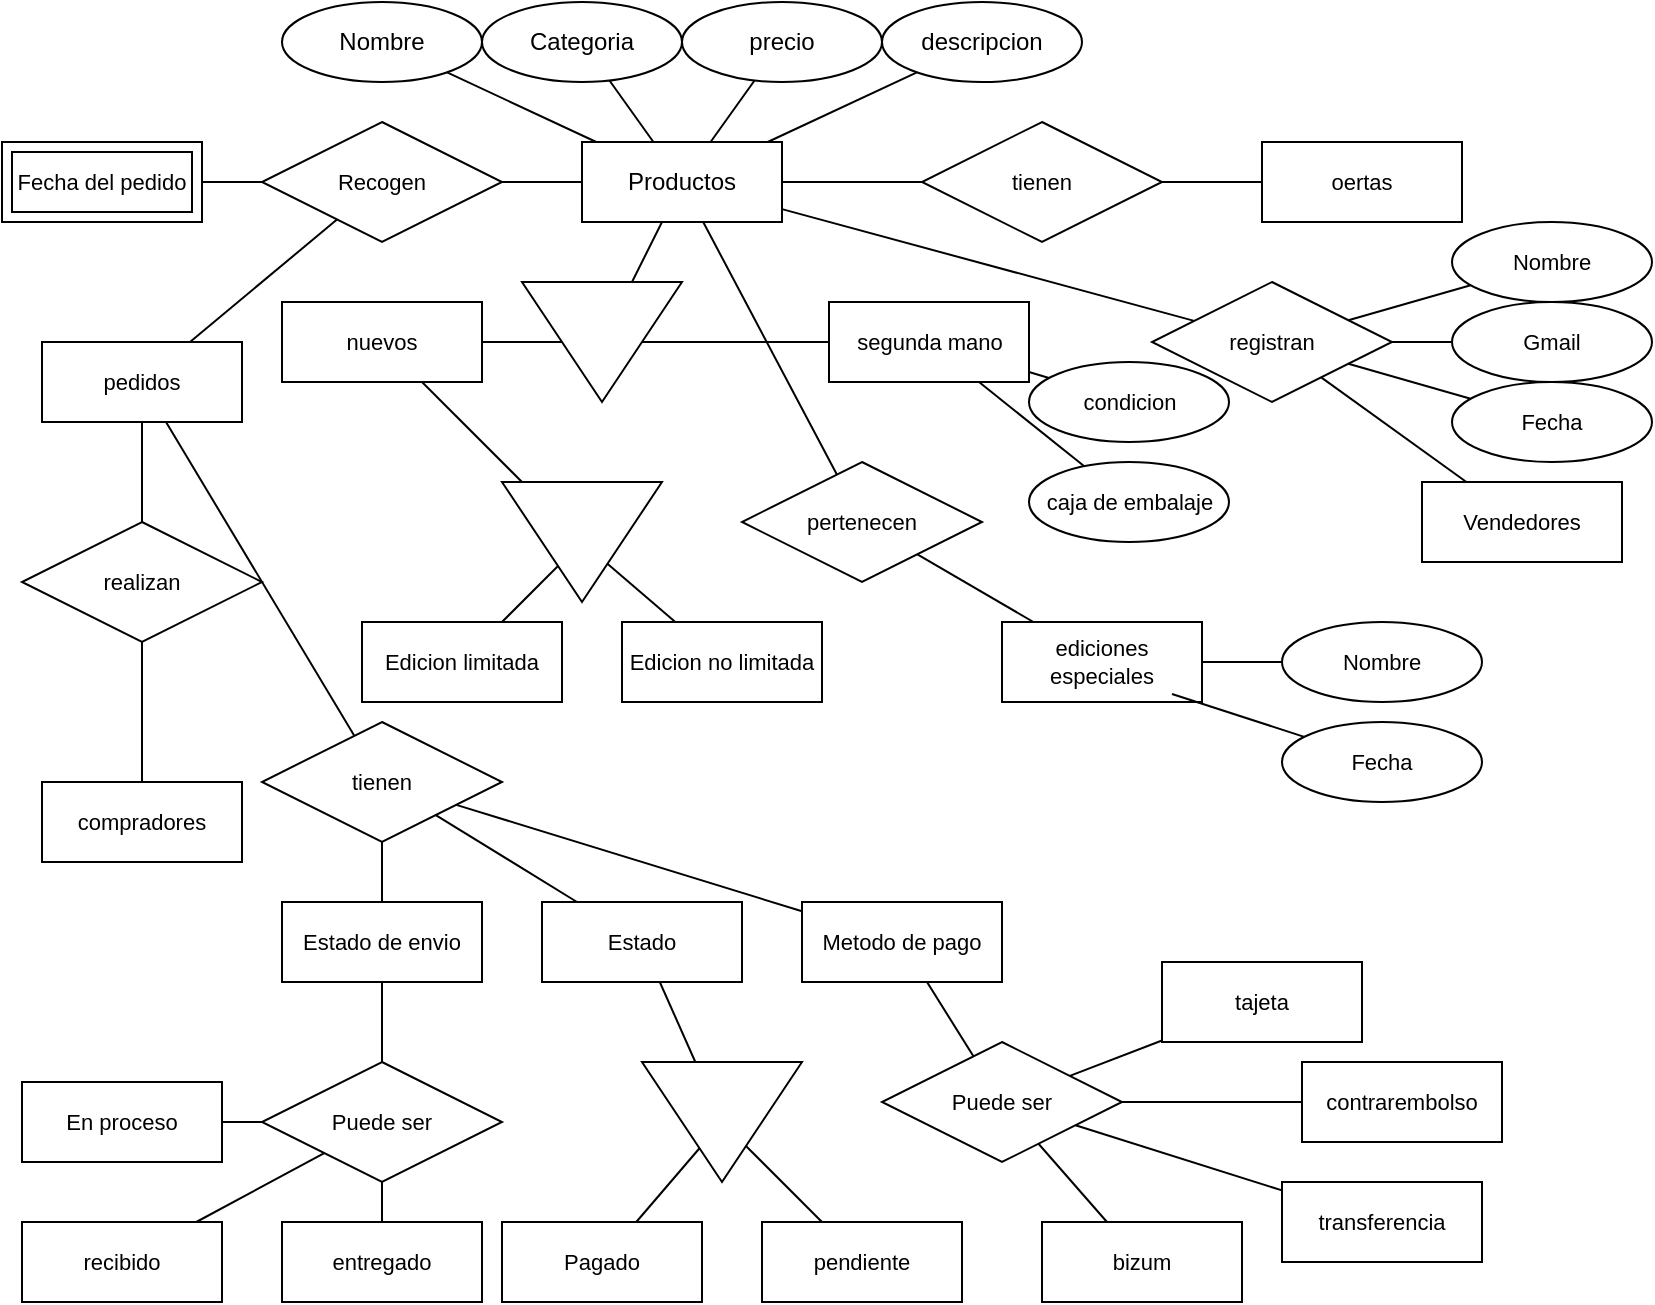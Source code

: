 <mxfile version="24.7.17">
  <diagram name="Página-1" id="aHx3eny9ZRX5y_nfuczh">
    <mxGraphModel grid="1" page="1" gridSize="10" guides="1" tooltips="1" connect="1" arrows="1" fold="1" pageScale="1" pageWidth="827" pageHeight="1169" math="0" shadow="0">
      <root>
        <mxCell id="0" />
        <mxCell id="1" parent="0" />
        <mxCell id="fB0WcjuLbK9bO_Y00MLs-1" style="rounded=0;orthogonalLoop=1;jettySize=auto;html=1;endArrow=none;endFill=0;" edge="1" parent="1" source="fB0WcjuLbK9bO_Y00MLs-6" target="fB0WcjuLbK9bO_Y00MLs-10">
          <mxGeometry relative="1" as="geometry" />
        </mxCell>
        <mxCell id="fB0WcjuLbK9bO_Y00MLs-2" style="rounded=0;orthogonalLoop=1;jettySize=auto;html=1;endArrow=none;endFill=0;" edge="1" parent="1" source="fB0WcjuLbK9bO_Y00MLs-6" target="fB0WcjuLbK9bO_Y00MLs-7">
          <mxGeometry relative="1" as="geometry" />
        </mxCell>
        <mxCell id="fB0WcjuLbK9bO_Y00MLs-3" style="edgeStyle=none;shape=connector;rounded=0;orthogonalLoop=1;jettySize=auto;html=1;strokeColor=default;align=center;verticalAlign=middle;fontFamily=Helvetica;fontSize=11;fontColor=default;labelBackgroundColor=default;endArrow=none;endFill=0;" edge="1" parent="1" source="fB0WcjuLbK9bO_Y00MLs-6" target="fB0WcjuLbK9bO_Y00MLs-8">
          <mxGeometry relative="1" as="geometry" />
        </mxCell>
        <mxCell id="fB0WcjuLbK9bO_Y00MLs-4" style="edgeStyle=none;shape=connector;rounded=0;orthogonalLoop=1;jettySize=auto;html=1;strokeColor=default;align=center;verticalAlign=middle;fontFamily=Helvetica;fontSize=11;fontColor=default;labelBackgroundColor=default;endArrow=none;endFill=0;" edge="1" parent="1" source="fB0WcjuLbK9bO_Y00MLs-6" target="fB0WcjuLbK9bO_Y00MLs-9">
          <mxGeometry relative="1" as="geometry" />
        </mxCell>
        <mxCell id="fB0WcjuLbK9bO_Y00MLs-5" style="edgeStyle=none;shape=connector;rounded=0;orthogonalLoop=1;jettySize=auto;html=1;strokeColor=default;align=center;verticalAlign=middle;fontFamily=Helvetica;fontSize=11;fontColor=default;labelBackgroundColor=default;endArrow=none;endFill=0;" edge="1" parent="1" source="fB0WcjuLbK9bO_Y00MLs-6" target="fB0WcjuLbK9bO_Y00MLs-84">
          <mxGeometry relative="1" as="geometry" />
        </mxCell>
        <mxCell id="fB0WcjuLbK9bO_Y00MLs-6" value="Productos" style="whiteSpace=wrap;html=1;align=center;" vertex="1" parent="1">
          <mxGeometry x="290" y="310" width="100" height="40" as="geometry" />
        </mxCell>
        <mxCell id="fB0WcjuLbK9bO_Y00MLs-7" value="Categoria" style="ellipse;whiteSpace=wrap;html=1;align=center;" vertex="1" parent="1">
          <mxGeometry x="240" y="240" width="100" height="40" as="geometry" />
        </mxCell>
        <mxCell id="fB0WcjuLbK9bO_Y00MLs-8" value="precio" style="ellipse;whiteSpace=wrap;html=1;align=center;" vertex="1" parent="1">
          <mxGeometry x="340" y="240" width="100" height="40" as="geometry" />
        </mxCell>
        <mxCell id="fB0WcjuLbK9bO_Y00MLs-9" value="descripcion" style="ellipse;whiteSpace=wrap;html=1;align=center;" vertex="1" parent="1">
          <mxGeometry x="440" y="240" width="100" height="40" as="geometry" />
        </mxCell>
        <mxCell id="fB0WcjuLbK9bO_Y00MLs-10" value="Nombre" style="ellipse;whiteSpace=wrap;html=1;align=center;" vertex="1" parent="1">
          <mxGeometry x="140" y="240" width="100" height="40" as="geometry" />
        </mxCell>
        <mxCell id="fB0WcjuLbK9bO_Y00MLs-11" style="edgeStyle=none;shape=connector;rounded=0;orthogonalLoop=1;jettySize=auto;html=1;strokeColor=default;align=center;verticalAlign=middle;fontFamily=Helvetica;fontSize=11;fontColor=default;labelBackgroundColor=default;endArrow=none;endFill=0;" edge="1" parent="1" source="fB0WcjuLbK9bO_Y00MLs-12" target="fB0WcjuLbK9bO_Y00MLs-6">
          <mxGeometry relative="1" as="geometry" />
        </mxCell>
        <mxCell id="fB0WcjuLbK9bO_Y00MLs-12" value="registran" style="shape=rhombus;perimeter=rhombusPerimeter;whiteSpace=wrap;html=1;align=center;fontFamily=Helvetica;fontSize=11;fontColor=default;labelBackgroundColor=default;" vertex="1" parent="1">
          <mxGeometry x="575" y="380" width="120" height="60" as="geometry" />
        </mxCell>
        <mxCell id="fB0WcjuLbK9bO_Y00MLs-13" style="edgeStyle=none;shape=connector;rounded=0;orthogonalLoop=1;jettySize=auto;html=1;strokeColor=default;align=center;verticalAlign=middle;fontFamily=Helvetica;fontSize=11;fontColor=default;labelBackgroundColor=default;endArrow=none;endFill=0;" edge="1" parent="1" source="fB0WcjuLbK9bO_Y00MLs-14" target="fB0WcjuLbK9bO_Y00MLs-12">
          <mxGeometry relative="1" as="geometry" />
        </mxCell>
        <mxCell id="fB0WcjuLbK9bO_Y00MLs-14" value="Vendedores" style="whiteSpace=wrap;html=1;align=center;fontFamily=Helvetica;fontSize=11;fontColor=default;labelBackgroundColor=default;" vertex="1" parent="1">
          <mxGeometry x="710" y="480" width="100" height="40" as="geometry" />
        </mxCell>
        <mxCell id="fB0WcjuLbK9bO_Y00MLs-15" style="edgeStyle=none;shape=connector;rounded=0;orthogonalLoop=1;jettySize=auto;html=1;strokeColor=default;align=center;verticalAlign=middle;fontFamily=Helvetica;fontSize=11;fontColor=default;labelBackgroundColor=default;endArrow=none;endFill=0;" edge="1" parent="1" source="fB0WcjuLbK9bO_Y00MLs-16" target="fB0WcjuLbK9bO_Y00MLs-12">
          <mxGeometry relative="1" as="geometry" />
        </mxCell>
        <mxCell id="fB0WcjuLbK9bO_Y00MLs-16" value="Nombre" style="ellipse;whiteSpace=wrap;html=1;align=center;fontFamily=Helvetica;fontSize=11;fontColor=default;labelBackgroundColor=default;" vertex="1" parent="1">
          <mxGeometry x="725" y="350" width="100" height="40" as="geometry" />
        </mxCell>
        <mxCell id="fB0WcjuLbK9bO_Y00MLs-17" style="edgeStyle=none;shape=connector;rounded=0;orthogonalLoop=1;jettySize=auto;html=1;strokeColor=default;align=center;verticalAlign=middle;fontFamily=Helvetica;fontSize=11;fontColor=default;labelBackgroundColor=default;endArrow=none;endFill=0;" edge="1" parent="1" source="fB0WcjuLbK9bO_Y00MLs-18" target="fB0WcjuLbK9bO_Y00MLs-12">
          <mxGeometry relative="1" as="geometry" />
        </mxCell>
        <mxCell id="fB0WcjuLbK9bO_Y00MLs-18" value="Gmail" style="ellipse;whiteSpace=wrap;html=1;align=center;fontFamily=Helvetica;fontSize=11;fontColor=default;labelBackgroundColor=default;" vertex="1" parent="1">
          <mxGeometry x="725" y="390" width="100" height="40" as="geometry" />
        </mxCell>
        <mxCell id="fB0WcjuLbK9bO_Y00MLs-19" style="edgeStyle=none;shape=connector;rounded=0;orthogonalLoop=1;jettySize=auto;html=1;strokeColor=default;align=center;verticalAlign=middle;fontFamily=Helvetica;fontSize=11;fontColor=default;labelBackgroundColor=default;endArrow=none;endFill=0;" edge="1" parent="1" source="fB0WcjuLbK9bO_Y00MLs-20" target="fB0WcjuLbK9bO_Y00MLs-12">
          <mxGeometry relative="1" as="geometry" />
        </mxCell>
        <mxCell id="fB0WcjuLbK9bO_Y00MLs-20" value="Fecha" style="ellipse;whiteSpace=wrap;html=1;align=center;fontFamily=Helvetica;fontSize=11;fontColor=default;labelBackgroundColor=default;" vertex="1" parent="1">
          <mxGeometry x="725" y="430" width="100" height="40" as="geometry" />
        </mxCell>
        <mxCell id="fB0WcjuLbK9bO_Y00MLs-21" style="edgeStyle=none;shape=connector;rounded=0;orthogonalLoop=1;jettySize=auto;html=1;strokeColor=default;align=center;verticalAlign=middle;fontFamily=Helvetica;fontSize=11;fontColor=default;labelBackgroundColor=default;endArrow=none;endFill=0;" edge="1" parent="1" source="fB0WcjuLbK9bO_Y00MLs-22" target="fB0WcjuLbK9bO_Y00MLs-27">
          <mxGeometry relative="1" as="geometry" />
        </mxCell>
        <mxCell id="fB0WcjuLbK9bO_Y00MLs-22" value="realizan" style="shape=rhombus;perimeter=rhombusPerimeter;whiteSpace=wrap;html=1;align=center;fontFamily=Helvetica;fontSize=11;fontColor=default;labelBackgroundColor=default;" vertex="1" parent="1">
          <mxGeometry x="10" y="500" width="120" height="60" as="geometry" />
        </mxCell>
        <mxCell id="fB0WcjuLbK9bO_Y00MLs-23" style="edgeStyle=none;shape=connector;rounded=0;orthogonalLoop=1;jettySize=auto;html=1;strokeColor=default;align=center;verticalAlign=middle;fontFamily=Helvetica;fontSize=11;fontColor=default;labelBackgroundColor=default;endArrow=none;endFill=0;" edge="1" parent="1" source="fB0WcjuLbK9bO_Y00MLs-24" target="fB0WcjuLbK9bO_Y00MLs-22">
          <mxGeometry relative="1" as="geometry" />
        </mxCell>
        <mxCell id="fB0WcjuLbK9bO_Y00MLs-24" value="compradores" style="whiteSpace=wrap;html=1;align=center;fontFamily=Helvetica;fontSize=11;fontColor=default;labelBackgroundColor=default;" vertex="1" parent="1">
          <mxGeometry x="20" y="630" width="100" height="40" as="geometry" />
        </mxCell>
        <mxCell id="fB0WcjuLbK9bO_Y00MLs-25" style="edgeStyle=none;shape=connector;rounded=0;orthogonalLoop=1;jettySize=auto;html=1;strokeColor=default;align=center;verticalAlign=middle;fontFamily=Helvetica;fontSize=11;fontColor=default;labelBackgroundColor=default;endArrow=none;endFill=0;" edge="1" parent="1" source="fB0WcjuLbK9bO_Y00MLs-27" target="fB0WcjuLbK9bO_Y00MLs-30">
          <mxGeometry relative="1" as="geometry" />
        </mxCell>
        <mxCell id="fB0WcjuLbK9bO_Y00MLs-26" style="edgeStyle=none;shape=connector;rounded=0;orthogonalLoop=1;jettySize=auto;html=1;strokeColor=default;align=center;verticalAlign=middle;fontFamily=Helvetica;fontSize=11;fontColor=default;labelBackgroundColor=default;endArrow=none;endFill=0;" edge="1" parent="1" source="fB0WcjuLbK9bO_Y00MLs-27" target="fB0WcjuLbK9bO_Y00MLs-32">
          <mxGeometry relative="1" as="geometry" />
        </mxCell>
        <mxCell id="fB0WcjuLbK9bO_Y00MLs-27" value="pedidos" style="whiteSpace=wrap;html=1;align=center;fontFamily=Helvetica;fontSize=11;fontColor=default;labelBackgroundColor=default;" vertex="1" parent="1">
          <mxGeometry x="20" y="410" width="100" height="40" as="geometry" />
        </mxCell>
        <mxCell id="fB0WcjuLbK9bO_Y00MLs-28" style="edgeStyle=none;shape=connector;rounded=0;orthogonalLoop=1;jettySize=auto;html=1;strokeColor=default;align=center;verticalAlign=middle;fontFamily=Helvetica;fontSize=11;fontColor=default;labelBackgroundColor=default;endArrow=none;endFill=0;" edge="1" parent="1" source="fB0WcjuLbK9bO_Y00MLs-30" target="fB0WcjuLbK9bO_Y00MLs-6">
          <mxGeometry relative="1" as="geometry" />
        </mxCell>
        <mxCell id="fB0WcjuLbK9bO_Y00MLs-29" style="edgeStyle=none;shape=connector;rounded=0;orthogonalLoop=1;jettySize=auto;html=1;strokeColor=default;align=center;verticalAlign=middle;fontFamily=Helvetica;fontSize=11;fontColor=default;labelBackgroundColor=default;endArrow=none;endFill=0;" edge="1" parent="1" source="fB0WcjuLbK9bO_Y00MLs-30" target="fB0WcjuLbK9bO_Y00MLs-31">
          <mxGeometry relative="1" as="geometry" />
        </mxCell>
        <mxCell id="fB0WcjuLbK9bO_Y00MLs-30" value="Recogen" style="shape=rhombus;perimeter=rhombusPerimeter;whiteSpace=wrap;html=1;align=center;fontFamily=Helvetica;fontSize=11;fontColor=default;labelBackgroundColor=default;" vertex="1" parent="1">
          <mxGeometry x="130" y="300" width="120" height="60" as="geometry" />
        </mxCell>
        <mxCell id="fB0WcjuLbK9bO_Y00MLs-31" value="Fecha del pedido" style="shape=ext;margin=3;double=1;whiteSpace=wrap;html=1;align=center;fontFamily=Helvetica;fontSize=11;fontColor=default;labelBackgroundColor=default;" vertex="1" parent="1">
          <mxGeometry y="310" width="100" height="40" as="geometry" />
        </mxCell>
        <mxCell id="fB0WcjuLbK9bO_Y00MLs-32" value="tienen" style="shape=rhombus;perimeter=rhombusPerimeter;whiteSpace=wrap;html=1;align=center;fontFamily=Helvetica;fontSize=11;fontColor=default;labelBackgroundColor=default;" vertex="1" parent="1">
          <mxGeometry x="130" y="600" width="120" height="60" as="geometry" />
        </mxCell>
        <mxCell id="fB0WcjuLbK9bO_Y00MLs-33" style="edgeStyle=none;shape=connector;rounded=0;orthogonalLoop=1;jettySize=auto;html=1;strokeColor=default;align=center;verticalAlign=middle;fontFamily=Helvetica;fontSize=11;fontColor=default;labelBackgroundColor=default;endArrow=none;endFill=0;" edge="1" parent="1" source="fB0WcjuLbK9bO_Y00MLs-34" target="fB0WcjuLbK9bO_Y00MLs-32">
          <mxGeometry relative="1" as="geometry" />
        </mxCell>
        <mxCell id="fB0WcjuLbK9bO_Y00MLs-34" value="Estado de envio" style="whiteSpace=wrap;html=1;align=center;fontFamily=Helvetica;fontSize=11;fontColor=default;labelBackgroundColor=default;" vertex="1" parent="1">
          <mxGeometry x="140" y="690" width="100" height="40" as="geometry" />
        </mxCell>
        <mxCell id="fB0WcjuLbK9bO_Y00MLs-35" style="edgeStyle=none;shape=connector;rounded=0;orthogonalLoop=1;jettySize=auto;html=1;strokeColor=default;align=center;verticalAlign=middle;fontFamily=Helvetica;fontSize=11;fontColor=default;labelBackgroundColor=default;endArrow=none;endFill=0;" edge="1" parent="1" source="fB0WcjuLbK9bO_Y00MLs-36" target="fB0WcjuLbK9bO_Y00MLs-32">
          <mxGeometry relative="1" as="geometry" />
        </mxCell>
        <mxCell id="fB0WcjuLbK9bO_Y00MLs-36" value="Estado" style="whiteSpace=wrap;html=1;align=center;fontFamily=Helvetica;fontSize=11;fontColor=default;labelBackgroundColor=default;" vertex="1" parent="1">
          <mxGeometry x="270" y="690" width="100" height="40" as="geometry" />
        </mxCell>
        <mxCell id="fB0WcjuLbK9bO_Y00MLs-37" style="edgeStyle=none;shape=connector;rounded=0;orthogonalLoop=1;jettySize=auto;html=1;strokeColor=default;align=center;verticalAlign=middle;fontFamily=Helvetica;fontSize=11;fontColor=default;labelBackgroundColor=default;endArrow=none;endFill=0;" edge="1" parent="1" source="fB0WcjuLbK9bO_Y00MLs-38" target="fB0WcjuLbK9bO_Y00MLs-32">
          <mxGeometry relative="1" as="geometry" />
        </mxCell>
        <mxCell id="fB0WcjuLbK9bO_Y00MLs-38" value="Metodo de pago" style="whiteSpace=wrap;html=1;align=center;fontFamily=Helvetica;fontSize=11;fontColor=default;labelBackgroundColor=default;" vertex="1" parent="1">
          <mxGeometry x="400" y="690" width="100" height="40" as="geometry" />
        </mxCell>
        <mxCell id="fB0WcjuLbK9bO_Y00MLs-39" style="edgeStyle=none;shape=connector;rounded=0;orthogonalLoop=1;jettySize=auto;html=1;strokeColor=default;align=center;verticalAlign=middle;fontFamily=Helvetica;fontSize=11;fontColor=default;labelBackgroundColor=default;endArrow=none;endFill=0;" edge="1" parent="1" source="fB0WcjuLbK9bO_Y00MLs-42" target="fB0WcjuLbK9bO_Y00MLs-34">
          <mxGeometry relative="1" as="geometry" />
        </mxCell>
        <mxCell id="fB0WcjuLbK9bO_Y00MLs-40" style="edgeStyle=none;shape=connector;rounded=0;orthogonalLoop=1;jettySize=auto;html=1;strokeColor=default;align=center;verticalAlign=middle;fontFamily=Helvetica;fontSize=11;fontColor=default;labelBackgroundColor=default;endArrow=none;endFill=0;" edge="1" parent="1" source="fB0WcjuLbK9bO_Y00MLs-42" target="fB0WcjuLbK9bO_Y00MLs-45">
          <mxGeometry relative="1" as="geometry" />
        </mxCell>
        <mxCell id="fB0WcjuLbK9bO_Y00MLs-41" style="edgeStyle=none;shape=connector;rounded=0;orthogonalLoop=1;jettySize=auto;html=1;strokeColor=default;align=center;verticalAlign=middle;fontFamily=Helvetica;fontSize=11;fontColor=default;labelBackgroundColor=default;endArrow=none;endFill=0;" edge="1" parent="1" source="fB0WcjuLbK9bO_Y00MLs-42" target="fB0WcjuLbK9bO_Y00MLs-46">
          <mxGeometry relative="1" as="geometry" />
        </mxCell>
        <mxCell id="fB0WcjuLbK9bO_Y00MLs-42" value="Puede ser" style="shape=rhombus;perimeter=rhombusPerimeter;whiteSpace=wrap;html=1;align=center;fontFamily=Helvetica;fontSize=11;fontColor=default;labelBackgroundColor=default;" vertex="1" parent="1">
          <mxGeometry x="130" y="770" width="120" height="60" as="geometry" />
        </mxCell>
        <mxCell id="fB0WcjuLbK9bO_Y00MLs-43" style="edgeStyle=none;shape=connector;rounded=0;orthogonalLoop=1;jettySize=auto;html=1;strokeColor=default;align=center;verticalAlign=middle;fontFamily=Helvetica;fontSize=11;fontColor=default;labelBackgroundColor=default;endArrow=none;endFill=0;" edge="1" parent="1" source="fB0WcjuLbK9bO_Y00MLs-44" target="fB0WcjuLbK9bO_Y00MLs-42">
          <mxGeometry relative="1" as="geometry" />
        </mxCell>
        <mxCell id="fB0WcjuLbK9bO_Y00MLs-44" value="En proceso" style="whiteSpace=wrap;html=1;align=center;fontFamily=Helvetica;fontSize=11;fontColor=default;labelBackgroundColor=default;" vertex="1" parent="1">
          <mxGeometry x="10" y="780" width="100" height="40" as="geometry" />
        </mxCell>
        <mxCell id="fB0WcjuLbK9bO_Y00MLs-45" value="entregado" style="whiteSpace=wrap;html=1;align=center;fontFamily=Helvetica;fontSize=11;fontColor=default;labelBackgroundColor=default;" vertex="1" parent="1">
          <mxGeometry x="140" y="850" width="100" height="40" as="geometry" />
        </mxCell>
        <mxCell id="fB0WcjuLbK9bO_Y00MLs-46" value="recibido" style="whiteSpace=wrap;html=1;align=center;fontFamily=Helvetica;fontSize=11;fontColor=default;labelBackgroundColor=default;" vertex="1" parent="1">
          <mxGeometry x="10" y="850" width="100" height="40" as="geometry" />
        </mxCell>
        <mxCell id="fB0WcjuLbK9bO_Y00MLs-47" style="edgeStyle=none;shape=connector;rounded=0;orthogonalLoop=1;jettySize=auto;html=1;strokeColor=default;align=center;verticalAlign=middle;fontFamily=Helvetica;fontSize=11;fontColor=default;labelBackgroundColor=default;endArrow=none;endFill=0;" edge="1" parent="1" source="fB0WcjuLbK9bO_Y00MLs-48" target="fB0WcjuLbK9bO_Y00MLs-36">
          <mxGeometry relative="1" as="geometry" />
        </mxCell>
        <mxCell id="fB0WcjuLbK9bO_Y00MLs-48" value="" style="triangle;whiteSpace=wrap;html=1;fontFamily=Helvetica;fontSize=11;fontColor=default;labelBackgroundColor=default;rotation=90;" vertex="1" parent="1">
          <mxGeometry x="330" y="760" width="60" height="80" as="geometry" />
        </mxCell>
        <mxCell id="fB0WcjuLbK9bO_Y00MLs-49" style="edgeStyle=none;shape=connector;rounded=0;orthogonalLoop=1;jettySize=auto;html=1;strokeColor=default;align=center;verticalAlign=middle;fontFamily=Helvetica;fontSize=11;fontColor=default;labelBackgroundColor=default;endArrow=none;endFill=0;" edge="1" parent="1" source="fB0WcjuLbK9bO_Y00MLs-50" target="fB0WcjuLbK9bO_Y00MLs-48">
          <mxGeometry relative="1" as="geometry" />
        </mxCell>
        <mxCell id="fB0WcjuLbK9bO_Y00MLs-50" value="pendiente" style="whiteSpace=wrap;html=1;align=center;fontFamily=Helvetica;fontSize=11;fontColor=default;labelBackgroundColor=default;" vertex="1" parent="1">
          <mxGeometry x="380" y="850" width="100" height="40" as="geometry" />
        </mxCell>
        <mxCell id="fB0WcjuLbK9bO_Y00MLs-51" style="edgeStyle=none;shape=connector;rounded=0;orthogonalLoop=1;jettySize=auto;html=1;strokeColor=default;align=center;verticalAlign=middle;fontFamily=Helvetica;fontSize=11;fontColor=default;labelBackgroundColor=default;endArrow=none;endFill=0;" edge="1" parent="1" source="fB0WcjuLbK9bO_Y00MLs-52" target="fB0WcjuLbK9bO_Y00MLs-48">
          <mxGeometry relative="1" as="geometry" />
        </mxCell>
        <mxCell id="fB0WcjuLbK9bO_Y00MLs-52" value="Pagado" style="whiteSpace=wrap;html=1;align=center;fontFamily=Helvetica;fontSize=11;fontColor=default;labelBackgroundColor=default;" vertex="1" parent="1">
          <mxGeometry x="250" y="850" width="100" height="40" as="geometry" />
        </mxCell>
        <mxCell id="fB0WcjuLbK9bO_Y00MLs-53" style="edgeStyle=none;shape=connector;rounded=0;orthogonalLoop=1;jettySize=auto;html=1;strokeColor=default;align=center;verticalAlign=middle;fontFamily=Helvetica;fontSize=11;fontColor=default;labelBackgroundColor=default;endArrow=none;endFill=0;" edge="1" parent="1" source="fB0WcjuLbK9bO_Y00MLs-56" target="fB0WcjuLbK9bO_Y00MLs-59">
          <mxGeometry relative="1" as="geometry" />
        </mxCell>
        <mxCell id="fB0WcjuLbK9bO_Y00MLs-54" style="edgeStyle=none;shape=connector;rounded=0;orthogonalLoop=1;jettySize=auto;html=1;strokeColor=default;align=center;verticalAlign=middle;fontFamily=Helvetica;fontSize=11;fontColor=default;labelBackgroundColor=default;endArrow=none;endFill=0;" edge="1" parent="1" source="fB0WcjuLbK9bO_Y00MLs-56" target="fB0WcjuLbK9bO_Y00MLs-60">
          <mxGeometry relative="1" as="geometry" />
        </mxCell>
        <mxCell id="fB0WcjuLbK9bO_Y00MLs-55" style="edgeStyle=none;shape=connector;rounded=0;orthogonalLoop=1;jettySize=auto;html=1;strokeColor=default;align=center;verticalAlign=middle;fontFamily=Helvetica;fontSize=11;fontColor=default;labelBackgroundColor=default;endArrow=none;endFill=0;" edge="1" parent="1" source="fB0WcjuLbK9bO_Y00MLs-56" target="fB0WcjuLbK9bO_Y00MLs-38">
          <mxGeometry relative="1" as="geometry" />
        </mxCell>
        <mxCell id="fB0WcjuLbK9bO_Y00MLs-56" value="Puede ser" style="shape=rhombus;perimeter=rhombusPerimeter;whiteSpace=wrap;html=1;align=center;fontFamily=Helvetica;fontSize=11;fontColor=default;labelBackgroundColor=default;" vertex="1" parent="1">
          <mxGeometry x="440" y="760" width="120" height="60" as="geometry" />
        </mxCell>
        <mxCell id="fB0WcjuLbK9bO_Y00MLs-57" style="edgeStyle=none;shape=connector;rounded=0;orthogonalLoop=1;jettySize=auto;html=1;strokeColor=default;align=center;verticalAlign=middle;fontFamily=Helvetica;fontSize=11;fontColor=default;labelBackgroundColor=default;endArrow=none;endFill=0;" edge="1" parent="1" source="fB0WcjuLbK9bO_Y00MLs-58" target="fB0WcjuLbK9bO_Y00MLs-56">
          <mxGeometry relative="1" as="geometry" />
        </mxCell>
        <mxCell id="fB0WcjuLbK9bO_Y00MLs-58" value="contrarembolso" style="whiteSpace=wrap;html=1;align=center;fontFamily=Helvetica;fontSize=11;fontColor=default;labelBackgroundColor=default;" vertex="1" parent="1">
          <mxGeometry x="650" y="770" width="100" height="40" as="geometry" />
        </mxCell>
        <mxCell id="fB0WcjuLbK9bO_Y00MLs-59" value="transferencia" style="whiteSpace=wrap;html=1;align=center;fontFamily=Helvetica;fontSize=11;fontColor=default;labelBackgroundColor=default;" vertex="1" parent="1">
          <mxGeometry x="640" y="830" width="100" height="40" as="geometry" />
        </mxCell>
        <mxCell id="fB0WcjuLbK9bO_Y00MLs-60" value="bizum" style="whiteSpace=wrap;html=1;align=center;fontFamily=Helvetica;fontSize=11;fontColor=default;labelBackgroundColor=default;" vertex="1" parent="1">
          <mxGeometry x="520" y="850" width="100" height="40" as="geometry" />
        </mxCell>
        <mxCell id="fB0WcjuLbK9bO_Y00MLs-61" style="edgeStyle=none;shape=connector;rounded=0;orthogonalLoop=1;jettySize=auto;html=1;strokeColor=default;align=center;verticalAlign=middle;fontFamily=Helvetica;fontSize=11;fontColor=default;labelBackgroundColor=default;endArrow=none;endFill=0;" edge="1" parent="1" source="fB0WcjuLbK9bO_Y00MLs-62" target="fB0WcjuLbK9bO_Y00MLs-56">
          <mxGeometry relative="1" as="geometry" />
        </mxCell>
        <mxCell id="fB0WcjuLbK9bO_Y00MLs-62" value="tajeta" style="whiteSpace=wrap;html=1;align=center;fontFamily=Helvetica;fontSize=11;fontColor=default;labelBackgroundColor=default;" vertex="1" parent="1">
          <mxGeometry x="580" y="720" width="100" height="40" as="geometry" />
        </mxCell>
        <mxCell id="fB0WcjuLbK9bO_Y00MLs-63" style="edgeStyle=none;shape=connector;rounded=0;orthogonalLoop=1;jettySize=auto;html=1;strokeColor=default;align=center;verticalAlign=middle;fontFamily=Helvetica;fontSize=11;fontColor=default;labelBackgroundColor=default;endArrow=none;endFill=0;" edge="1" parent="1" source="fB0WcjuLbK9bO_Y00MLs-64" target="fB0WcjuLbK9bO_Y00MLs-6">
          <mxGeometry relative="1" as="geometry" />
        </mxCell>
        <mxCell id="fB0WcjuLbK9bO_Y00MLs-64" value="tienen" style="shape=rhombus;perimeter=rhombusPerimeter;whiteSpace=wrap;html=1;align=center;fontFamily=Helvetica;fontSize=11;fontColor=default;labelBackgroundColor=default;" vertex="1" parent="1">
          <mxGeometry x="460" y="300" width="120" height="60" as="geometry" />
        </mxCell>
        <mxCell id="fB0WcjuLbK9bO_Y00MLs-65" style="edgeStyle=none;shape=connector;rounded=0;orthogonalLoop=1;jettySize=auto;html=1;strokeColor=default;align=center;verticalAlign=middle;fontFamily=Helvetica;fontSize=11;fontColor=default;labelBackgroundColor=default;endArrow=none;endFill=0;" edge="1" parent="1" source="fB0WcjuLbK9bO_Y00MLs-66" target="fB0WcjuLbK9bO_Y00MLs-64">
          <mxGeometry relative="1" as="geometry" />
        </mxCell>
        <mxCell id="fB0WcjuLbK9bO_Y00MLs-66" value="oertas" style="whiteSpace=wrap;html=1;align=center;fontFamily=Helvetica;fontSize=11;fontColor=default;labelBackgroundColor=default;" vertex="1" parent="1">
          <mxGeometry x="630" y="310" width="100" height="40" as="geometry" />
        </mxCell>
        <mxCell id="fB0WcjuLbK9bO_Y00MLs-67" style="edgeStyle=none;shape=connector;rounded=0;orthogonalLoop=1;jettySize=auto;html=1;strokeColor=default;align=center;verticalAlign=middle;fontFamily=Helvetica;fontSize=11;fontColor=default;labelBackgroundColor=default;endArrow=none;endFill=0;" edge="1" parent="1" source="fB0WcjuLbK9bO_Y00MLs-68" target="fB0WcjuLbK9bO_Y00MLs-82">
          <mxGeometry relative="1" as="geometry" />
        </mxCell>
        <mxCell id="fB0WcjuLbK9bO_Y00MLs-68" value="nuevos" style="whiteSpace=wrap;html=1;align=center;fontFamily=Helvetica;fontSize=11;fontColor=default;labelBackgroundColor=default;" vertex="1" parent="1">
          <mxGeometry x="140" y="390" width="100" height="40" as="geometry" />
        </mxCell>
        <mxCell id="fB0WcjuLbK9bO_Y00MLs-69" style="edgeStyle=none;shape=connector;rounded=0;orthogonalLoop=1;jettySize=auto;html=1;strokeColor=default;align=center;verticalAlign=middle;fontFamily=Helvetica;fontSize=11;fontColor=default;labelBackgroundColor=default;endArrow=none;endFill=0;" edge="1" parent="1" source="fB0WcjuLbK9bO_Y00MLs-70" target="fB0WcjuLbK9bO_Y00MLs-82">
          <mxGeometry relative="1" as="geometry" />
        </mxCell>
        <mxCell id="fB0WcjuLbK9bO_Y00MLs-70" value="segunda mano" style="whiteSpace=wrap;html=1;align=center;fontFamily=Helvetica;fontSize=11;fontColor=default;labelBackgroundColor=default;" vertex="1" parent="1">
          <mxGeometry x="413.5" y="390" width="100" height="40" as="geometry" />
        </mxCell>
        <mxCell id="fB0WcjuLbK9bO_Y00MLs-71" style="edgeStyle=none;shape=connector;rounded=0;orthogonalLoop=1;jettySize=auto;html=1;strokeColor=default;align=center;verticalAlign=middle;fontFamily=Helvetica;fontSize=11;fontColor=default;labelBackgroundColor=default;endArrow=none;endFill=0;" edge="1" parent="1" source="fB0WcjuLbK9bO_Y00MLs-74" target="fB0WcjuLbK9bO_Y00MLs-68">
          <mxGeometry relative="1" as="geometry" />
        </mxCell>
        <mxCell id="fB0WcjuLbK9bO_Y00MLs-72" style="edgeStyle=none;shape=connector;rounded=0;orthogonalLoop=1;jettySize=auto;html=1;strokeColor=default;align=center;verticalAlign=middle;fontFamily=Helvetica;fontSize=11;fontColor=default;labelBackgroundColor=default;endArrow=none;endFill=0;" edge="1" parent="1" source="fB0WcjuLbK9bO_Y00MLs-74" target="fB0WcjuLbK9bO_Y00MLs-75">
          <mxGeometry relative="1" as="geometry" />
        </mxCell>
        <mxCell id="fB0WcjuLbK9bO_Y00MLs-73" style="edgeStyle=none;shape=connector;rounded=0;orthogonalLoop=1;jettySize=auto;html=1;strokeColor=default;align=center;verticalAlign=middle;fontFamily=Helvetica;fontSize=11;fontColor=default;labelBackgroundColor=default;endArrow=none;endFill=0;" edge="1" parent="1" source="fB0WcjuLbK9bO_Y00MLs-74" target="fB0WcjuLbK9bO_Y00MLs-76">
          <mxGeometry relative="1" as="geometry" />
        </mxCell>
        <mxCell id="fB0WcjuLbK9bO_Y00MLs-74" value="" style="triangle;whiteSpace=wrap;html=1;fontFamily=Helvetica;fontSize=11;fontColor=default;labelBackgroundColor=default;rotation=90;" vertex="1" parent="1">
          <mxGeometry x="260" y="470" width="60" height="80" as="geometry" />
        </mxCell>
        <mxCell id="fB0WcjuLbK9bO_Y00MLs-75" value="Edicion limitada" style="whiteSpace=wrap;html=1;align=center;fontFamily=Helvetica;fontSize=11;fontColor=default;labelBackgroundColor=default;" vertex="1" parent="1">
          <mxGeometry x="180" y="550" width="100" height="40" as="geometry" />
        </mxCell>
        <mxCell id="fB0WcjuLbK9bO_Y00MLs-76" value="Edicion no limitada" style="whiteSpace=wrap;html=1;align=center;fontFamily=Helvetica;fontSize=11;fontColor=default;labelBackgroundColor=default;" vertex="1" parent="1">
          <mxGeometry x="310" y="550" width="100" height="40" as="geometry" />
        </mxCell>
        <mxCell id="fB0WcjuLbK9bO_Y00MLs-77" style="edgeStyle=none;shape=connector;rounded=0;orthogonalLoop=1;jettySize=auto;html=1;strokeColor=default;align=center;verticalAlign=middle;fontFamily=Helvetica;fontSize=11;fontColor=default;labelBackgroundColor=default;endArrow=none;endFill=0;" edge="1" parent="1" source="fB0WcjuLbK9bO_Y00MLs-78" target="fB0WcjuLbK9bO_Y00MLs-70">
          <mxGeometry relative="1" as="geometry" />
        </mxCell>
        <mxCell id="fB0WcjuLbK9bO_Y00MLs-78" value="caja de embalaje" style="ellipse;whiteSpace=wrap;html=1;align=center;fontFamily=Helvetica;fontSize=11;fontColor=default;labelBackgroundColor=default;" vertex="1" parent="1">
          <mxGeometry x="513.5" y="470" width="100" height="40" as="geometry" />
        </mxCell>
        <mxCell id="fB0WcjuLbK9bO_Y00MLs-79" style="edgeStyle=none;shape=connector;rounded=0;orthogonalLoop=1;jettySize=auto;html=1;strokeColor=default;align=center;verticalAlign=middle;fontFamily=Helvetica;fontSize=11;fontColor=default;labelBackgroundColor=default;endArrow=none;endFill=0;" edge="1" parent="1" source="fB0WcjuLbK9bO_Y00MLs-80" target="fB0WcjuLbK9bO_Y00MLs-70">
          <mxGeometry relative="1" as="geometry" />
        </mxCell>
        <mxCell id="fB0WcjuLbK9bO_Y00MLs-80" value="condicion" style="ellipse;whiteSpace=wrap;html=1;align=center;fontFamily=Helvetica;fontSize=11;fontColor=default;labelBackgroundColor=default;" vertex="1" parent="1">
          <mxGeometry x="513.5" y="420" width="100" height="40" as="geometry" />
        </mxCell>
        <mxCell id="fB0WcjuLbK9bO_Y00MLs-81" style="edgeStyle=none;shape=connector;rounded=0;orthogonalLoop=1;jettySize=auto;html=1;strokeColor=default;align=center;verticalAlign=middle;fontFamily=Helvetica;fontSize=11;fontColor=default;labelBackgroundColor=default;endArrow=none;endFill=0;" edge="1" parent="1" source="fB0WcjuLbK9bO_Y00MLs-82" target="fB0WcjuLbK9bO_Y00MLs-6">
          <mxGeometry relative="1" as="geometry" />
        </mxCell>
        <mxCell id="fB0WcjuLbK9bO_Y00MLs-82" value="" style="triangle;whiteSpace=wrap;html=1;fontFamily=Helvetica;fontSize=11;fontColor=default;labelBackgroundColor=default;rotation=90;" vertex="1" parent="1">
          <mxGeometry x="270" y="370" width="60" height="80" as="geometry" />
        </mxCell>
        <mxCell id="fB0WcjuLbK9bO_Y00MLs-83" style="edgeStyle=none;shape=connector;rounded=0;orthogonalLoop=1;jettySize=auto;html=1;strokeColor=default;align=center;verticalAlign=middle;fontFamily=Helvetica;fontSize=11;fontColor=default;labelBackgroundColor=default;endArrow=none;endFill=0;" edge="1" parent="1" source="fB0WcjuLbK9bO_Y00MLs-84" target="fB0WcjuLbK9bO_Y00MLs-86">
          <mxGeometry relative="1" as="geometry" />
        </mxCell>
        <mxCell id="fB0WcjuLbK9bO_Y00MLs-84" value="pertenecen" style="shape=rhombus;perimeter=rhombusPerimeter;whiteSpace=wrap;html=1;align=center;fontFamily=Helvetica;fontSize=11;fontColor=default;labelBackgroundColor=default;" vertex="1" parent="1">
          <mxGeometry x="370" y="470" width="120" height="60" as="geometry" />
        </mxCell>
        <mxCell id="fB0WcjuLbK9bO_Y00MLs-85" style="edgeStyle=none;shape=connector;rounded=0;orthogonalLoop=1;jettySize=auto;html=1;strokeColor=default;align=center;verticalAlign=middle;fontFamily=Helvetica;fontSize=11;fontColor=default;labelBackgroundColor=default;endArrow=none;endFill=0;" edge="1" parent="1" source="fB0WcjuLbK9bO_Y00MLs-86" target="fB0WcjuLbK9bO_Y00MLs-87">
          <mxGeometry relative="1" as="geometry" />
        </mxCell>
        <mxCell id="fB0WcjuLbK9bO_Y00MLs-86" value="ediciones especiales" style="whiteSpace=wrap;html=1;align=center;fontFamily=Helvetica;fontSize=11;fontColor=default;labelBackgroundColor=default;" vertex="1" parent="1">
          <mxGeometry x="500" y="550" width="100" height="40" as="geometry" />
        </mxCell>
        <mxCell id="fB0WcjuLbK9bO_Y00MLs-87" value="Nombre" style="ellipse;whiteSpace=wrap;html=1;align=center;fontFamily=Helvetica;fontSize=11;fontColor=default;labelBackgroundColor=default;" vertex="1" parent="1">
          <mxGeometry x="640" y="550" width="100" height="40" as="geometry" />
        </mxCell>
        <mxCell id="fB0WcjuLbK9bO_Y00MLs-88" value="Fecha" style="ellipse;whiteSpace=wrap;html=1;align=center;fontFamily=Helvetica;fontSize=11;fontColor=default;labelBackgroundColor=default;" vertex="1" parent="1">
          <mxGeometry x="640" y="600" width="100" height="40" as="geometry" />
        </mxCell>
        <mxCell id="fB0WcjuLbK9bO_Y00MLs-89" style="edgeStyle=none;shape=connector;rounded=0;orthogonalLoop=1;jettySize=auto;html=1;entryX=0.85;entryY=0.9;entryDx=0;entryDy=0;entryPerimeter=0;strokeColor=default;align=center;verticalAlign=middle;fontFamily=Helvetica;fontSize=11;fontColor=default;labelBackgroundColor=default;endArrow=none;endFill=0;" edge="1" parent="1" source="fB0WcjuLbK9bO_Y00MLs-88" target="fB0WcjuLbK9bO_Y00MLs-86">
          <mxGeometry relative="1" as="geometry" />
        </mxCell>
      </root>
    </mxGraphModel>
  </diagram>
</mxfile>
